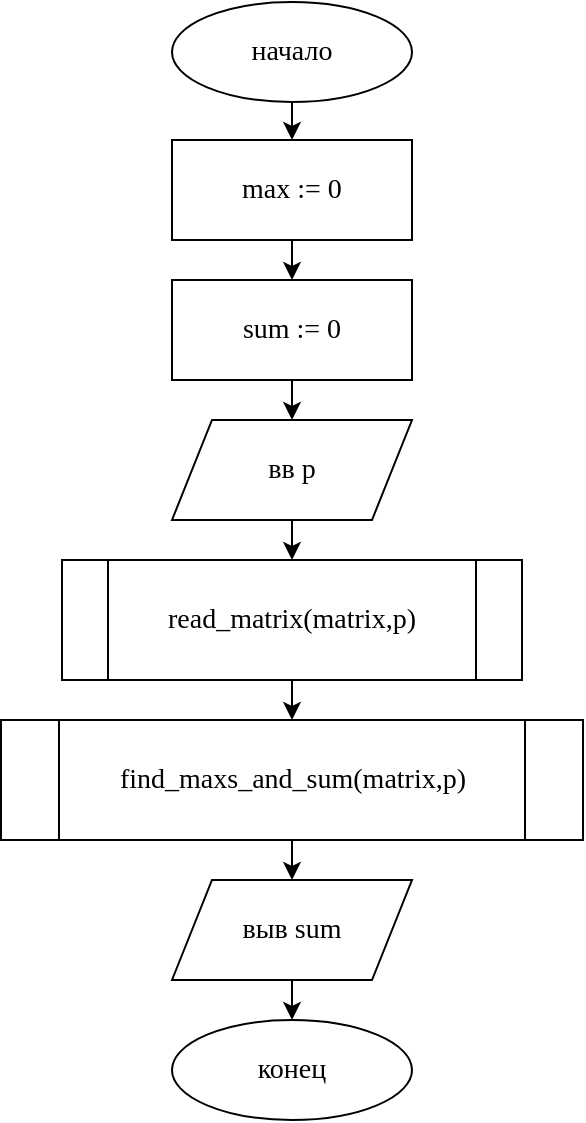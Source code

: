 <mxfile version="13.7.9" type="device"><diagram id="C5RBs43oDa-KdzZeNtuy" name="Page-1"><mxGraphModel dx="460" dy="1982" grid="1" gridSize="10" guides="1" tooltips="1" connect="1" arrows="1" fold="1" page="1" pageScale="1" pageWidth="827" pageHeight="1169" math="0" shadow="0"><root><mxCell id="WIyWlLk6GJQsqaUBKTNV-0"/><mxCell id="WIyWlLk6GJQsqaUBKTNV-1" parent="WIyWlLk6GJQsqaUBKTNV-0"/><mxCell id="HbRlYeSzV49rye7HoVmB-3" style="edgeStyle=orthogonalEdgeStyle;rounded=0;orthogonalLoop=1;jettySize=auto;html=1;exitX=0.5;exitY=1;exitDx=0;exitDy=0;entryX=0.5;entryY=0;entryDx=0;entryDy=0;fontFamily=Lucida Console;fontSize=14;" edge="1" parent="WIyWlLk6GJQsqaUBKTNV-1" source="HbRlYeSzV49rye7HoVmB-0" target="HbRlYeSzV49rye7HoVmB-1"><mxGeometry relative="1" as="geometry"/></mxCell><mxCell id="HbRlYeSzV49rye7HoVmB-0" value="начало" style="ellipse;whiteSpace=wrap;html=1;fontSize=14;fontFamily=Lucida Console;" vertex="1" parent="WIyWlLk6GJQsqaUBKTNV-1"><mxGeometry x="354" y="-1169" width="120" height="50" as="geometry"/></mxCell><mxCell id="HbRlYeSzV49rye7HoVmB-4" style="edgeStyle=orthogonalEdgeStyle;rounded=0;orthogonalLoop=1;jettySize=auto;html=1;exitX=0.5;exitY=1;exitDx=0;exitDy=0;entryX=0.5;entryY=0;entryDx=0;entryDy=0;fontFamily=Lucida Console;fontSize=14;" edge="1" parent="WIyWlLk6GJQsqaUBKTNV-1" source="HbRlYeSzV49rye7HoVmB-1" target="HbRlYeSzV49rye7HoVmB-2"><mxGeometry relative="1" as="geometry"/></mxCell><mxCell id="HbRlYeSzV49rye7HoVmB-1" value="max := 0" style="rounded=0;whiteSpace=wrap;html=1;fontFamily=Lucida Console;fontSize=14;" vertex="1" parent="WIyWlLk6GJQsqaUBKTNV-1"><mxGeometry x="354" y="-1100" width="120" height="50" as="geometry"/></mxCell><mxCell id="HbRlYeSzV49rye7HoVmB-6" style="edgeStyle=orthogonalEdgeStyle;rounded=0;orthogonalLoop=1;jettySize=auto;html=1;exitX=0.5;exitY=1;exitDx=0;exitDy=0;entryX=0.5;entryY=0;entryDx=0;entryDy=0;fontFamily=Lucida Console;fontSize=14;" edge="1" parent="WIyWlLk6GJQsqaUBKTNV-1" source="HbRlYeSzV49rye7HoVmB-2" target="HbRlYeSzV49rye7HoVmB-5"><mxGeometry relative="1" as="geometry"/></mxCell><mxCell id="HbRlYeSzV49rye7HoVmB-2" value="sum := 0" style="rounded=0;whiteSpace=wrap;html=1;fontFamily=Lucida Console;fontSize=14;" vertex="1" parent="WIyWlLk6GJQsqaUBKTNV-1"><mxGeometry x="354" y="-1030" width="120" height="50" as="geometry"/></mxCell><mxCell id="HbRlYeSzV49rye7HoVmB-8" style="edgeStyle=orthogonalEdgeStyle;rounded=0;orthogonalLoop=1;jettySize=auto;html=1;exitX=0.5;exitY=1;exitDx=0;exitDy=0;entryX=0.5;entryY=0;entryDx=0;entryDy=0;fontFamily=Lucida Console;fontSize=14;" edge="1" parent="WIyWlLk6GJQsqaUBKTNV-1" source="HbRlYeSzV49rye7HoVmB-5" target="HbRlYeSzV49rye7HoVmB-7"><mxGeometry relative="1" as="geometry"/></mxCell><mxCell id="HbRlYeSzV49rye7HoVmB-5" value="вв p" style="shape=parallelogram;perimeter=parallelogramPerimeter;whiteSpace=wrap;html=1;fixedSize=1;fontFamily=Lucida Console;fontSize=14;" vertex="1" parent="WIyWlLk6GJQsqaUBKTNV-1"><mxGeometry x="354" y="-960" width="120" height="50" as="geometry"/></mxCell><mxCell id="HbRlYeSzV49rye7HoVmB-10" style="edgeStyle=orthogonalEdgeStyle;rounded=0;orthogonalLoop=1;jettySize=auto;html=1;exitX=0.5;exitY=1;exitDx=0;exitDy=0;entryX=0.5;entryY=0;entryDx=0;entryDy=0;fontFamily=Lucida Console;fontSize=14;" edge="1" parent="WIyWlLk6GJQsqaUBKTNV-1" source="HbRlYeSzV49rye7HoVmB-7" target="HbRlYeSzV49rye7HoVmB-9"><mxGeometry relative="1" as="geometry"/></mxCell><mxCell id="HbRlYeSzV49rye7HoVmB-7" value="read_matrix(matrix,p)" style="shape=process;whiteSpace=wrap;html=1;backgroundOutline=1;fontFamily=Lucida Console;fontSize=14;" vertex="1" parent="WIyWlLk6GJQsqaUBKTNV-1"><mxGeometry x="299" y="-890" width="230" height="60" as="geometry"/></mxCell><mxCell id="HbRlYeSzV49rye7HoVmB-12" style="edgeStyle=orthogonalEdgeStyle;rounded=0;orthogonalLoop=1;jettySize=auto;html=1;exitX=0.5;exitY=1;exitDx=0;exitDy=0;entryX=0.5;entryY=0;entryDx=0;entryDy=0;fontFamily=Lucida Console;fontSize=14;" edge="1" parent="WIyWlLk6GJQsqaUBKTNV-1" source="HbRlYeSzV49rye7HoVmB-9" target="HbRlYeSzV49rye7HoVmB-11"><mxGeometry relative="1" as="geometry"/></mxCell><mxCell id="HbRlYeSzV49rye7HoVmB-9" value="find_maxs_and_sum(matrix,p)" style="shape=process;whiteSpace=wrap;html=1;backgroundOutline=1;fontFamily=Lucida Console;fontSize=14;" vertex="1" parent="WIyWlLk6GJQsqaUBKTNV-1"><mxGeometry x="268.5" y="-810" width="291" height="60" as="geometry"/></mxCell><mxCell id="HbRlYeSzV49rye7HoVmB-14" style="edgeStyle=orthogonalEdgeStyle;rounded=0;orthogonalLoop=1;jettySize=auto;html=1;exitX=0.5;exitY=1;exitDx=0;exitDy=0;entryX=0.5;entryY=0;entryDx=0;entryDy=0;fontFamily=Lucida Console;fontSize=14;" edge="1" parent="WIyWlLk6GJQsqaUBKTNV-1" source="HbRlYeSzV49rye7HoVmB-11" target="HbRlYeSzV49rye7HoVmB-13"><mxGeometry relative="1" as="geometry"/></mxCell><mxCell id="HbRlYeSzV49rye7HoVmB-11" value="выв sum" style="shape=parallelogram;perimeter=parallelogramPerimeter;whiteSpace=wrap;html=1;fixedSize=1;fontFamily=Lucida Console;fontSize=14;" vertex="1" parent="WIyWlLk6GJQsqaUBKTNV-1"><mxGeometry x="354" y="-730" width="120" height="50" as="geometry"/></mxCell><mxCell id="HbRlYeSzV49rye7HoVmB-13" value="конец" style="ellipse;whiteSpace=wrap;html=1;fontFamily=Lucida Console;fontSize=14;" vertex="1" parent="WIyWlLk6GJQsqaUBKTNV-1"><mxGeometry x="354" y="-660" width="120" height="50" as="geometry"/></mxCell></root></mxGraphModel></diagram></mxfile>